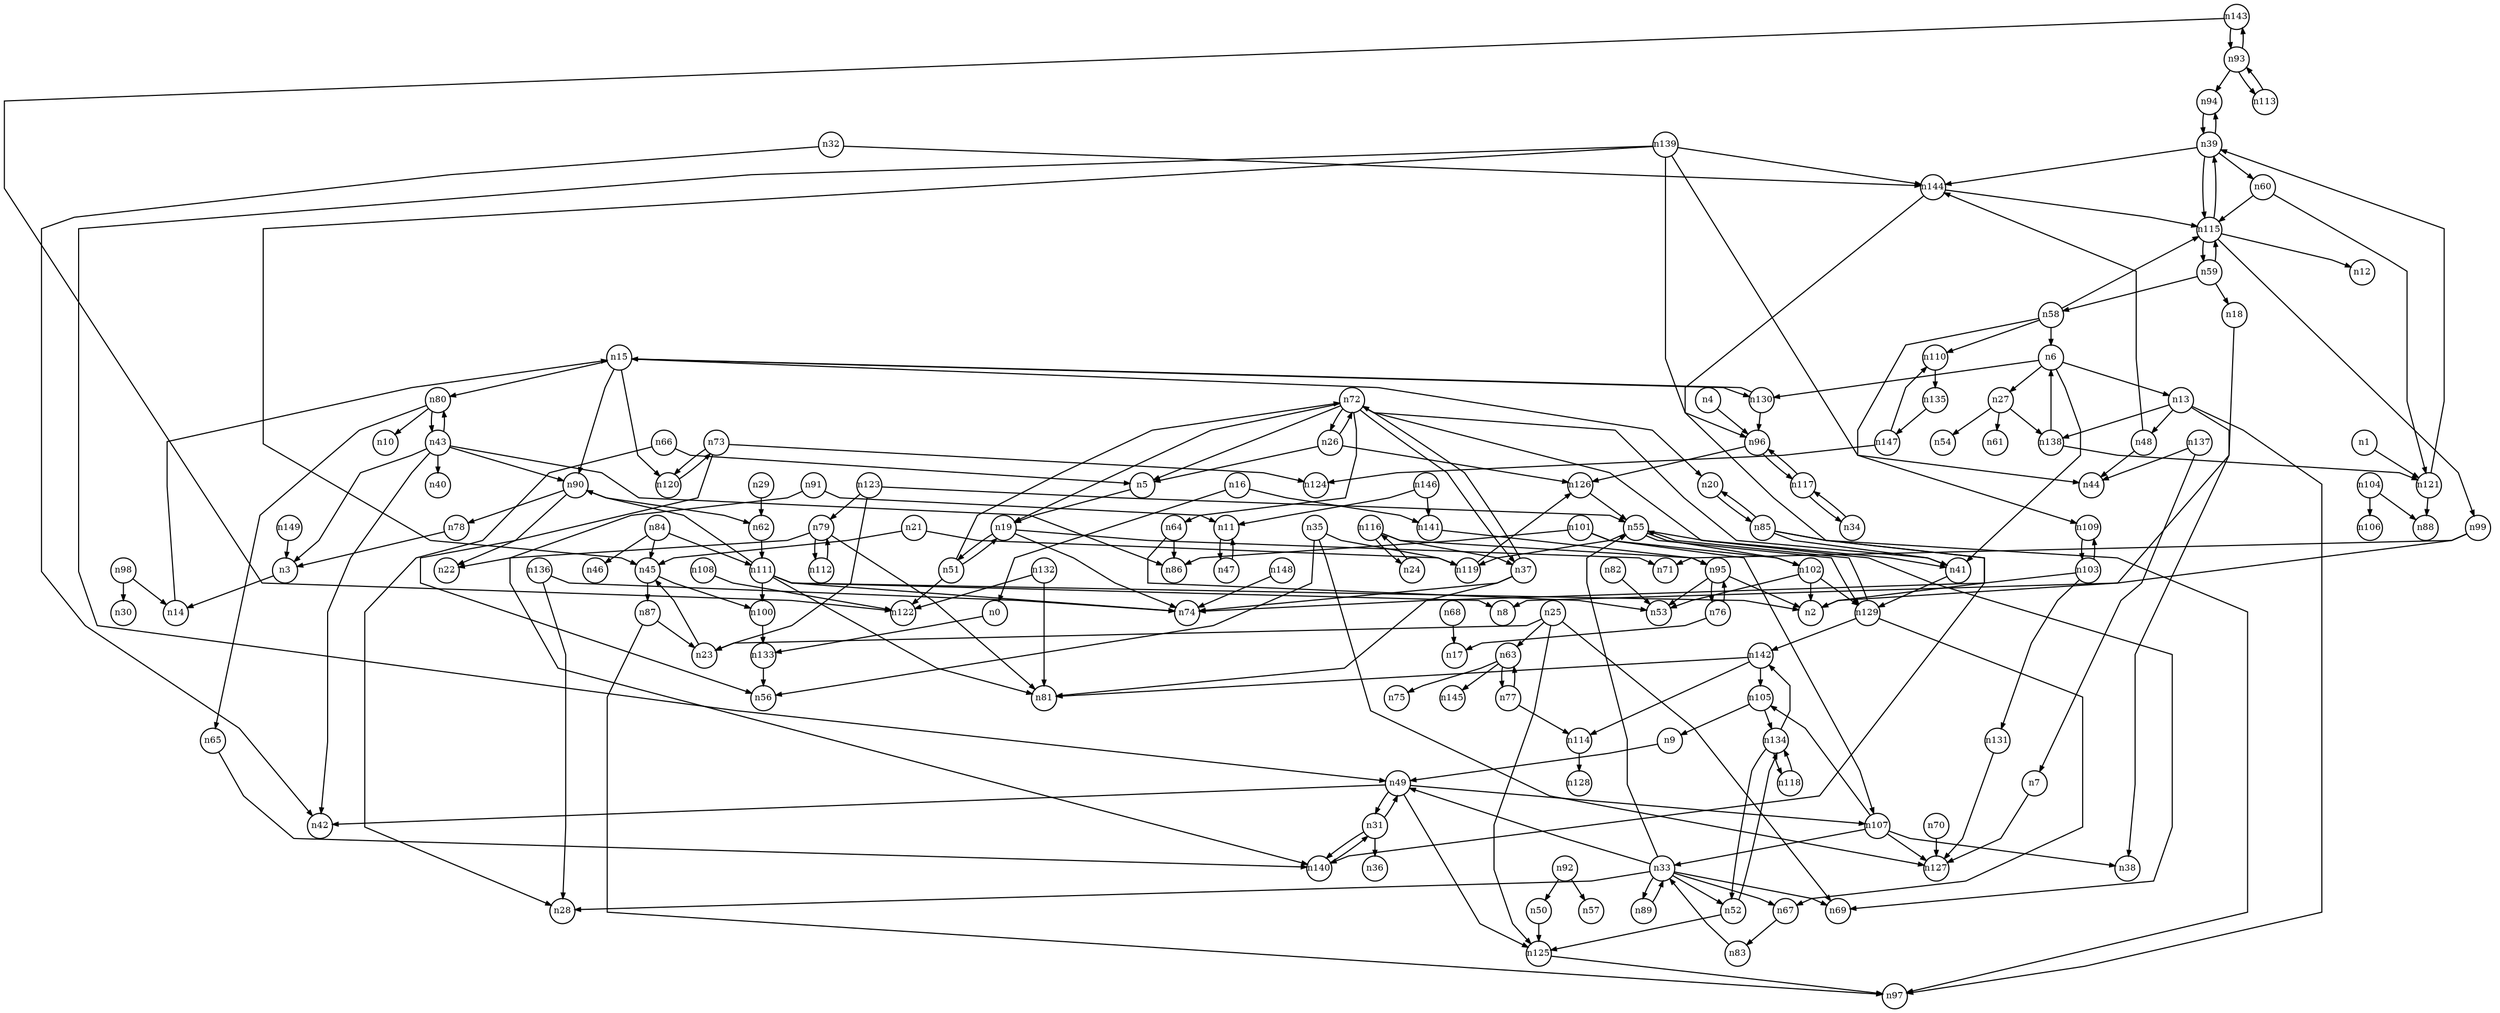digraph G{
splines=polyline;
ranksep=0.22;
nodesep=0.22;
nodesize=0.32;
fontsize=8
edge [arrowsize=0.5]
node [fontsize=8 shape=circle width=0.32 fixedsize=shape];

n133 -> n56
n0 -> n133
n121 -> n88
n121 -> n39
n1 -> n121
n14 -> n15
n3 -> n14
n96 -> n126
n96 -> n117
n4 -> n96
n13 -> n38
n13 -> n48
n13 -> n97
n13 -> n138
n6 -> n13
n6 -> n41
n6 -> n130
n6 -> n27
n41 -> n129
n130 -> n96
n130 -> n15
n7 -> n127
n47 -> n11
n11 -> n47
n48 -> n44
n48 -> n144
n20 -> n85
n15 -> n20
n15 -> n80
n15 -> n90
n15 -> n120
n15 -> n130
n80 -> n10
n80 -> n43
n80 -> n65
n90 -> n22
n90 -> n62
n90 -> n78
n120 -> n73
n16 -> n0
n16 -> n141
n141 -> n95
n18 -> n2
n51 -> n72
n51 -> n122
n51 -> n19
n19 -> n51
n19 -> n71
n19 -> n74
n45 -> n100
n45 -> n87
n21 -> n45
n21 -> n119
n119 -> n126
n23 -> n45
n116 -> n37
n116 -> n95
n116 -> n24
n24 -> n116
n25 -> n23
n25 -> n63
n25 -> n69
n25 -> n125
n63 -> n75
n63 -> n145
n63 -> n77
n125 -> n97
n5 -> n19
n26 -> n5
n26 -> n126
n26 -> n72
n126 -> n55
n27 -> n54
n27 -> n61
n27 -> n138
n138 -> n6
n138 -> n121
n62 -> n111
n29 -> n62
n31 -> n36
n31 -> n49
n31 -> n140
n49 -> n42
n49 -> n107
n49 -> n125
n49 -> n31
n140 -> n31
n32 -> n42
n32 -> n144
n144 -> n2
n144 -> n115
n33 -> n28
n33 -> n49
n33 -> n52
n33 -> n55
n33 -> n67
n33 -> n69
n33 -> n89
n52 -> n125
n52 -> n134
n55 -> n41
n55 -> n102
n55 -> n119
n55 -> n129
n67 -> n83
n89 -> n33
n35 -> n56
n35 -> n119
n35 -> n127
n37 -> n74
n37 -> n81
n37 -> n72
n60 -> n121
n60 -> n115
n39 -> n60
n39 -> n94
n39 -> n144
n39 -> n115
n94 -> n39
n43 -> n3
n43 -> n40
n43 -> n42
n43 -> n86
n43 -> n90
n43 -> n80
n100 -> n133
n107 -> n38
n107 -> n105
n107 -> n127
n107 -> n33
n50 -> n125
n72 -> n5
n72 -> n26
n72 -> n37
n72 -> n41
n72 -> n64
n72 -> n69
n72 -> n19
n102 -> n2
n102 -> n53
n102 -> n129
n58 -> n6
n58 -> n109
n58 -> n110
n58 -> n115
n109 -> n103
n110 -> n135
n59 -> n18
n59 -> n58
n59 -> n115
n64 -> n53
n64 -> n86
n65 -> n140
n66 -> n5
n66 -> n28
n83 -> n33
n68 -> n17
n70 -> n127
n73 -> n56
n73 -> n120
n73 -> n124
n76 -> n17
n76 -> n95
n95 -> n2
n95 -> n53
n95 -> n76
n77 -> n63
n77 -> n114
n114 -> n128
n78 -> n3
n79 -> n22
n79 -> n81
n79 -> n112
n82 -> n53
n84 -> n45
n84 -> n46
n84 -> n111
n111 -> n2
n111 -> n8
n111 -> n74
n111 -> n81
n111 -> n90
n111 -> n100
n85 -> n20
n85 -> n41
n85 -> n97
n85 -> n140
n87 -> n23
n87 -> n97
n91 -> n11
n91 -> n140
n92 -> n50
n92 -> n57
n93 -> n94
n93 -> n113
n93 -> n143
n113 -> n93
n143 -> n122
n143 -> n93
n98 -> n14
n98 -> n30
n99 -> n8
n99 -> n71
n101 -> n86
n101 -> n102
n101 -> n107
n103 -> n74
n103 -> n109
n103 -> n131
n131 -> n127
n104 -> n88
n104 -> n106
n9 -> n49
n105 -> n9
n105 -> n134
n108 -> n122
n135 -> n147
n112 -> n79
n115 -> n12
n115 -> n39
n115 -> n59
n115 -> n99
n34 -> n117
n117 -> n34
n117 -> n96
n123 -> n23
n123 -> n55
n123 -> n79
n129 -> n55
n129 -> n67
n129 -> n142
n142 -> n81
n142 -> n105
n142 -> n114
n132 -> n81
n132 -> n122
n134 -> n52
n134 -> n118
n134 -> n142
n118 -> n134
n147 -> n124
n147 -> n110
n136 -> n28
n136 -> n74
n137 -> n7
n137 -> n44
n139 -> n44
n139 -> n45
n139 -> n49
n139 -> n96
n139 -> n144
n146 -> n11
n146 -> n141
n148 -> n74
n149 -> n3
}
